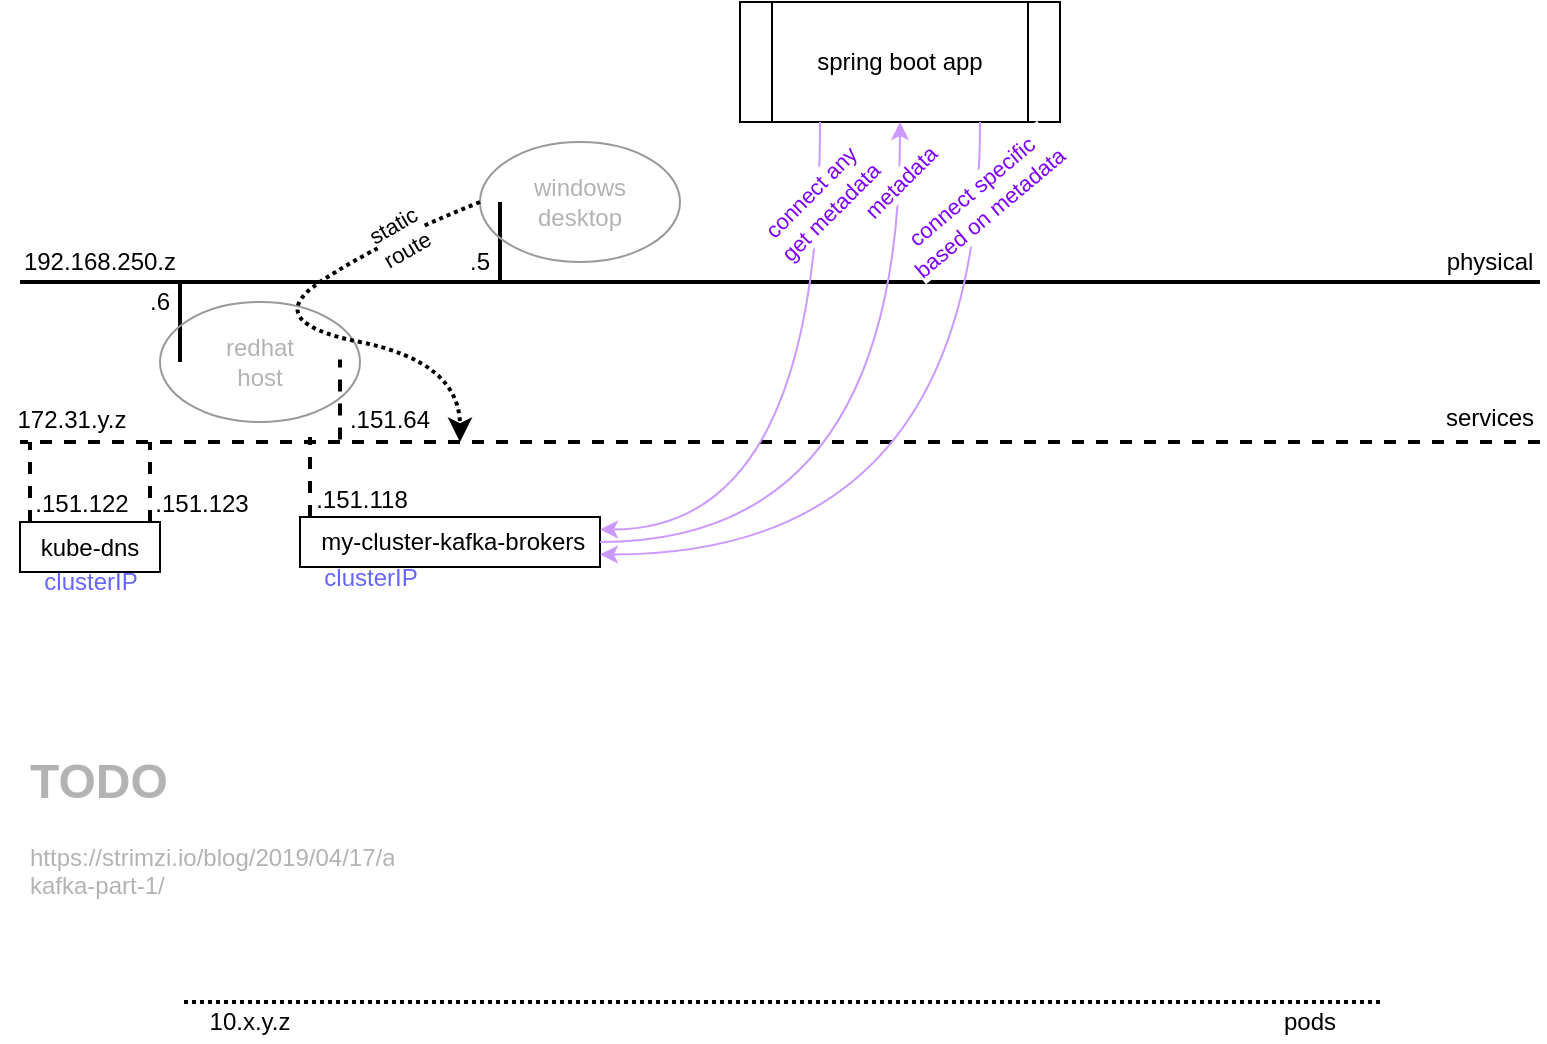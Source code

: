 <mxfile version="15.4.3" type="github">
  <diagram id="3WYVX0Y2tIj0WOgozjCg" name="Page-1">
    <mxGraphModel dx="1422" dy="758" grid="1" gridSize="10" guides="1" tooltips="1" connect="1" arrows="1" fold="1" page="1" pageScale="1" pageWidth="850" pageHeight="1100" math="0" shadow="0">
      <root>
        <mxCell id="0" />
        <mxCell id="1" parent="0" />
        <mxCell id="8xgdLei4ByTb1qQ3j0t4-1" value="" style="endArrow=none;html=1;rounded=0;strokeWidth=2;" parent="1" edge="1">
          <mxGeometry width="50" height="50" relative="1" as="geometry">
            <mxPoint x="40" y="160" as="sourcePoint" />
            <mxPoint x="800" y="160" as="targetPoint" />
          </mxGeometry>
        </mxCell>
        <mxCell id="8xgdLei4ByTb1qQ3j0t4-2" value="192.168.250.z" style="text;html=1;strokeColor=none;fillColor=none;align=center;verticalAlign=middle;whiteSpace=wrap;rounded=0;" parent="1" vertex="1">
          <mxGeometry x="40" y="140" width="80" height="20" as="geometry" />
        </mxCell>
        <mxCell id="8xgdLei4ByTb1qQ3j0t4-3" value="" style="endArrow=none;html=1;rounded=0;strokeWidth=2;" parent="1" edge="1">
          <mxGeometry width="50" height="50" relative="1" as="geometry">
            <mxPoint x="120" y="160" as="sourcePoint" />
            <mxPoint x="120" y="200" as="targetPoint" />
          </mxGeometry>
        </mxCell>
        <mxCell id="8xgdLei4ByTb1qQ3j0t4-4" value=".6" style="text;html=1;strokeColor=none;fillColor=none;align=center;verticalAlign=middle;whiteSpace=wrap;rounded=0;" parent="1" vertex="1">
          <mxGeometry x="100" y="160" width="20" height="20" as="geometry" />
        </mxCell>
        <mxCell id="8xgdLei4ByTb1qQ3j0t4-6" value="" style="endArrow=none;html=1;rounded=0;strokeWidth=2;dashed=1;" parent="1" edge="1">
          <mxGeometry width="50" height="50" relative="1" as="geometry">
            <mxPoint x="800" y="240" as="sourcePoint" />
            <mxPoint x="40" y="240" as="targetPoint" />
          </mxGeometry>
        </mxCell>
        <mxCell id="8xgdLei4ByTb1qQ3j0t4-7" value="172.31.y.z" style="text;html=1;strokeColor=none;fillColor=none;align=center;verticalAlign=middle;whiteSpace=wrap;rounded=0;rotation=0;" parent="1" vertex="1">
          <mxGeometry x="30.94" y="218.75" width="70" height="20" as="geometry" />
        </mxCell>
        <mxCell id="8xgdLei4ByTb1qQ3j0t4-8" value="" style="endArrow=none;html=1;rounded=0;strokeWidth=2;dashed=1;" parent="1" edge="1">
          <mxGeometry width="50" height="50" relative="1" as="geometry">
            <mxPoint x="200" y="238.75" as="sourcePoint" />
            <mxPoint x="200" y="198.75" as="targetPoint" />
          </mxGeometry>
        </mxCell>
        <mxCell id="8xgdLei4ByTb1qQ3j0t4-9" value=".151.64" style="text;html=1;strokeColor=none;fillColor=none;align=center;verticalAlign=middle;whiteSpace=wrap;rounded=0;rotation=0;" parent="1" vertex="1">
          <mxGeometry x="200" y="220" width="50" height="17.5" as="geometry" />
        </mxCell>
        <mxCell id="8xgdLei4ByTb1qQ3j0t4-11" value="services" style="text;html=1;strokeColor=none;fillColor=none;align=center;verticalAlign=middle;whiteSpace=wrap;rounded=0;rotation=0;" parent="1" vertex="1">
          <mxGeometry x="750" y="217.5" width="50" height="20" as="geometry" />
        </mxCell>
        <mxCell id="8xgdLei4ByTb1qQ3j0t4-14" value="physical" style="text;html=1;strokeColor=none;fillColor=none;align=center;verticalAlign=middle;whiteSpace=wrap;rounded=0;rotation=0;" parent="1" vertex="1">
          <mxGeometry x="750" y="140" width="50" height="20" as="geometry" />
        </mxCell>
        <mxCell id="8xgdLei4ByTb1qQ3j0t4-15" value="" style="endArrow=none;html=1;rounded=0;strokeWidth=2;dashed=1;dashPattern=1 1;exitX=1;exitY=0;exitDx=0;exitDy=0;" parent="1" source="8xgdLei4ByTb1qQ3j0t4-19" edge="1">
          <mxGeometry width="50" height="50" relative="1" as="geometry">
            <mxPoint x="800" y="520" as="sourcePoint" />
            <mxPoint x="120" y="520" as="targetPoint" />
          </mxGeometry>
        </mxCell>
        <mxCell id="8xgdLei4ByTb1qQ3j0t4-16" value="10.x.y.z" style="text;html=1;strokeColor=none;fillColor=none;align=center;verticalAlign=middle;whiteSpace=wrap;rounded=0;rotation=0;" parent="1" vertex="1">
          <mxGeometry x="120" y="520" width="70" height="20" as="geometry" />
        </mxCell>
        <mxCell id="8xgdLei4ByTb1qQ3j0t4-19" value="pods" style="text;html=1;strokeColor=none;fillColor=none;align=center;verticalAlign=middle;whiteSpace=wrap;rounded=0;rotation=0;" parent="1" vertex="1">
          <mxGeometry x="650" y="520" width="70" height="20" as="geometry" />
        </mxCell>
        <mxCell id="8xgdLei4ByTb1qQ3j0t4-20" value="" style="endArrow=none;html=1;rounded=0;strokeWidth=2;dashed=1;" parent="1" edge="1">
          <mxGeometry width="50" height="50" relative="1" as="geometry">
            <mxPoint x="45" y="280" as="sourcePoint" />
            <mxPoint x="45" y="240" as="targetPoint" />
          </mxGeometry>
        </mxCell>
        <mxCell id="8xgdLei4ByTb1qQ3j0t4-21" value="&lt;div&gt;.151.122&lt;/div&gt;" style="text;html=1;strokeColor=none;fillColor=none;align=center;verticalAlign=middle;whiteSpace=wrap;rounded=0;rotation=0;" parent="1" vertex="1">
          <mxGeometry x="45" y="262.5" width="51.87" height="17.5" as="geometry" />
        </mxCell>
        <mxCell id="8xgdLei4ByTb1qQ3j0t4-23" value="kube-dns" style="text;html=1;strokeColor=default;fillColor=none;align=center;verticalAlign=middle;whiteSpace=wrap;rounded=0;rotation=0;" parent="1" vertex="1">
          <mxGeometry x="40" y="280" width="70" height="25" as="geometry" />
        </mxCell>
        <mxCell id="8xgdLei4ByTb1qQ3j0t4-24" value="" style="endArrow=none;html=1;rounded=0;strokeWidth=2;dashed=1;" parent="1" edge="1">
          <mxGeometry width="50" height="50" relative="1" as="geometry">
            <mxPoint x="105" y="280" as="sourcePoint" />
            <mxPoint x="105" y="240" as="targetPoint" />
          </mxGeometry>
        </mxCell>
        <mxCell id="8xgdLei4ByTb1qQ3j0t4-25" value=".151.123" style="text;html=1;strokeColor=none;fillColor=none;align=center;verticalAlign=middle;whiteSpace=wrap;rounded=0;rotation=0;" parent="1" vertex="1">
          <mxGeometry x="105" y="262.5" width="51.87" height="17.5" as="geometry" />
        </mxCell>
        <mxCell id="8xgdLei4ByTb1qQ3j0t4-26" value="clusterIP" style="text;html=1;align=center;verticalAlign=middle;resizable=0;points=[];autosize=1;strokeColor=none;fillColor=none;rotation=0;fontColor=#6666FF;" parent="1" vertex="1">
          <mxGeometry x="45" y="300" width="60" height="20" as="geometry" />
        </mxCell>
        <mxCell id="8xgdLei4ByTb1qQ3j0t4-27" value="&lt;font color=&quot;#B3B3B3&quot;&gt;redhat&lt;br&gt;host&lt;/font&gt;" style="ellipse;whiteSpace=wrap;html=1;fontColor=default;strokeColor=#999999;fillColor=none;" parent="1" vertex="1">
          <mxGeometry x="110" y="170" width="100" height="60" as="geometry" />
        </mxCell>
        <mxCell id="8xgdLei4ByTb1qQ3j0t4-28" value=".5" style="text;html=1;strokeColor=none;fillColor=none;align=center;verticalAlign=middle;whiteSpace=wrap;rounded=0;" parent="1" vertex="1">
          <mxGeometry x="260" y="140" width="20" height="20" as="geometry" />
        </mxCell>
        <mxCell id="8xgdLei4ByTb1qQ3j0t4-29" value="" style="endArrow=none;html=1;rounded=0;strokeWidth=2;" parent="1" edge="1">
          <mxGeometry width="50" height="50" relative="1" as="geometry">
            <mxPoint x="280" y="120" as="sourcePoint" />
            <mxPoint x="280" y="160" as="targetPoint" />
          </mxGeometry>
        </mxCell>
        <mxCell id="8xgdLei4ByTb1qQ3j0t4-30" value="&lt;font color=&quot;#B3B3B3&quot;&gt;windows&lt;br&gt;desktop&lt;br&gt;&lt;/font&gt;" style="ellipse;whiteSpace=wrap;html=1;fontColor=default;strokeColor=#999999;fillColor=none;" parent="1" vertex="1">
          <mxGeometry x="270" y="90" width="100" height="60" as="geometry" />
        </mxCell>
        <mxCell id="8xgdLei4ByTb1qQ3j0t4-31" value="" style="endArrow=none;html=1;rounded=0;strokeWidth=2;dashed=1;" parent="1" edge="1">
          <mxGeometry width="50" height="50" relative="1" as="geometry">
            <mxPoint x="185" y="277.5" as="sourcePoint" />
            <mxPoint x="185" y="237.5" as="targetPoint" />
          </mxGeometry>
        </mxCell>
        <mxCell id="8xgdLei4ByTb1qQ3j0t4-32" value="&lt;div&gt;.151.118&lt;/div&gt;" style="text;html=1;strokeColor=none;fillColor=none;align=center;verticalAlign=middle;whiteSpace=wrap;rounded=0;rotation=0;" parent="1" vertex="1">
          <mxGeometry x="185" y="260" width="51.87" height="17.5" as="geometry" />
        </mxCell>
        <mxCell id="8xgdLei4ByTb1qQ3j0t4-33" value="&amp;nbsp;my-cluster-kafka-brokers " style="text;html=1;strokeColor=default;fillColor=none;align=center;verticalAlign=middle;whiteSpace=wrap;rounded=0;rotation=0;" parent="1" vertex="1">
          <mxGeometry x="180" y="277.5" width="150" height="25" as="geometry" />
        </mxCell>
        <mxCell id="8xgdLei4ByTb1qQ3j0t4-34" value="clusterIP" style="text;html=1;align=center;verticalAlign=middle;resizable=0;points=[];autosize=1;strokeColor=none;fillColor=none;rotation=0;fontColor=#6666FF;" parent="1" vertex="1">
          <mxGeometry x="185" y="297.5" width="60" height="20" as="geometry" />
        </mxCell>
        <mxCell id="8xgdLei4ByTb1qQ3j0t4-36" value="" style="curved=1;endArrow=classic;html=1;rounded=0;dashed=1;dashPattern=1 1;fontColor=#B3B3B3;strokeWidth=2;exitX=0;exitY=0.5;exitDx=0;exitDy=0;" parent="1" source="8xgdLei4ByTb1qQ3j0t4-30" edge="1">
          <mxGeometry width="50" height="50" relative="1" as="geometry">
            <mxPoint x="260" y="230" as="sourcePoint" />
            <mxPoint x="260" y="240" as="targetPoint" />
            <Array as="points">
              <mxPoint x="220" y="140" />
              <mxPoint x="160" y="180" />
              <mxPoint x="260" y="200" />
            </Array>
          </mxGeometry>
        </mxCell>
        <mxCell id="LWCjYSJ_Z2Vg1flw-Zax-8" value="static&lt;br&gt;route" style="edgeLabel;html=1;align=center;verticalAlign=middle;resizable=0;points=[];rotation=-30;" vertex="1" connectable="0" parent="8xgdLei4ByTb1qQ3j0t4-36">
          <mxGeometry x="-0.667" y="2" relative="1" as="geometry">
            <mxPoint as="offset" />
          </mxGeometry>
        </mxCell>
        <mxCell id="8xgdLei4ByTb1qQ3j0t4-37" value="&lt;h1&gt;TODO&lt;/h1&gt;&lt;p&gt;https://strimzi.io/blog/2019/04/17/accessing-kafka-part-1/&lt;/p&gt;" style="text;html=1;strokeColor=none;fillColor=none;spacing=5;spacingTop=-20;whiteSpace=wrap;overflow=hidden;rounded=0;fontColor=#B3B3B3;" parent="1" vertex="1">
          <mxGeometry x="40" y="390" width="190" height="120" as="geometry" />
        </mxCell>
        <mxCell id="LWCjYSJ_Z2Vg1flw-Zax-1" value="spring boot app" style="shape=process;whiteSpace=wrap;html=1;backgroundOutline=1;" vertex="1" parent="1">
          <mxGeometry x="400" y="20" width="160" height="60" as="geometry" />
        </mxCell>
        <mxCell id="LWCjYSJ_Z2Vg1flw-Zax-4" value="" style="curved=1;endArrow=classic;html=1;rounded=0;edgeStyle=orthogonalEdgeStyle;exitX=0.25;exitY=1;exitDx=0;exitDy=0;entryX=1;entryY=0.25;entryDx=0;entryDy=0;strokeColor=#CC99FF;" edge="1" parent="1" source="LWCjYSJ_Z2Vg1flw-Zax-1" target="8xgdLei4ByTb1qQ3j0t4-33">
          <mxGeometry width="50" height="50" relative="1" as="geometry">
            <mxPoint x="488.96" y="110.5" as="sourcePoint" />
            <mxPoint x="370" y="317.5" as="targetPoint" />
            <Array as="points">
              <mxPoint x="440" y="284" />
            </Array>
          </mxGeometry>
        </mxCell>
        <mxCell id="LWCjYSJ_Z2Vg1flw-Zax-14" value="connect any&lt;br&gt;get metadata" style="edgeLabel;html=1;align=center;verticalAlign=middle;resizable=0;points=[];rotation=-45;fontColor=#7F00FF;" vertex="1" connectable="0" parent="LWCjYSJ_Z2Vg1flw-Zax-4">
          <mxGeometry x="-0.694" y="2" relative="1" as="geometry">
            <mxPoint x="-2" y="-8" as="offset" />
          </mxGeometry>
        </mxCell>
        <mxCell id="LWCjYSJ_Z2Vg1flw-Zax-6" value="" style="curved=1;endArrow=classic;html=1;rounded=0;edgeStyle=orthogonalEdgeStyle;exitX=0.75;exitY=1;exitDx=0;exitDy=0;entryX=1;entryY=0.75;entryDx=0;entryDy=0;strokeColor=#CC99FF;" edge="1" parent="1" source="LWCjYSJ_Z2Vg1flw-Zax-1" target="8xgdLei4ByTb1qQ3j0t4-33">
          <mxGeometry width="50" height="50" relative="1" as="geometry">
            <mxPoint x="540.08" y="90" as="sourcePoint" />
            <mxPoint x="380" y="327.5" as="targetPoint" />
            <Array as="points">
              <mxPoint x="520" y="296" />
            </Array>
          </mxGeometry>
        </mxCell>
        <mxCell id="LWCjYSJ_Z2Vg1flw-Zax-15" value="connect specific&lt;br&gt;based on metadata" style="edgeLabel;html=1;align=center;verticalAlign=middle;resizable=0;points=[];rotation=-40;fontColor=#7F00FF;" vertex="1" connectable="0" parent="LWCjYSJ_Z2Vg1flw-Zax-6">
          <mxGeometry x="-0.778" y="-3" relative="1" as="geometry">
            <mxPoint x="3" y="-5" as="offset" />
          </mxGeometry>
        </mxCell>
        <mxCell id="LWCjYSJ_Z2Vg1flw-Zax-9" value="" style="curved=1;endArrow=none;html=1;rounded=0;edgeStyle=orthogonalEdgeStyle;exitX=0.5;exitY=1;exitDx=0;exitDy=0;entryX=1;entryY=0.5;entryDx=0;entryDy=0;startArrow=classic;startFill=1;endFill=0;strokeColor=#CC99FF;" edge="1" parent="1" source="LWCjYSJ_Z2Vg1flw-Zax-1" target="8xgdLei4ByTb1qQ3j0t4-33">
          <mxGeometry width="50" height="50" relative="1" as="geometry">
            <mxPoint x="487.5" y="100" as="sourcePoint" />
            <mxPoint x="340" y="297.5" as="targetPoint" />
            <Array as="points">
              <mxPoint x="480" y="290" />
            </Array>
          </mxGeometry>
        </mxCell>
        <mxCell id="LWCjYSJ_Z2Vg1flw-Zax-13" value="metadata" style="edgeLabel;html=1;align=center;verticalAlign=middle;resizable=0;points=[];rotation=-45;fontColor=#7F00FF;" vertex="1" connectable="0" parent="LWCjYSJ_Z2Vg1flw-Zax-9">
          <mxGeometry x="-0.394" y="-16" relative="1" as="geometry">
            <mxPoint x="16" y="-79" as="offset" />
          </mxGeometry>
        </mxCell>
      </root>
    </mxGraphModel>
  </diagram>
</mxfile>
